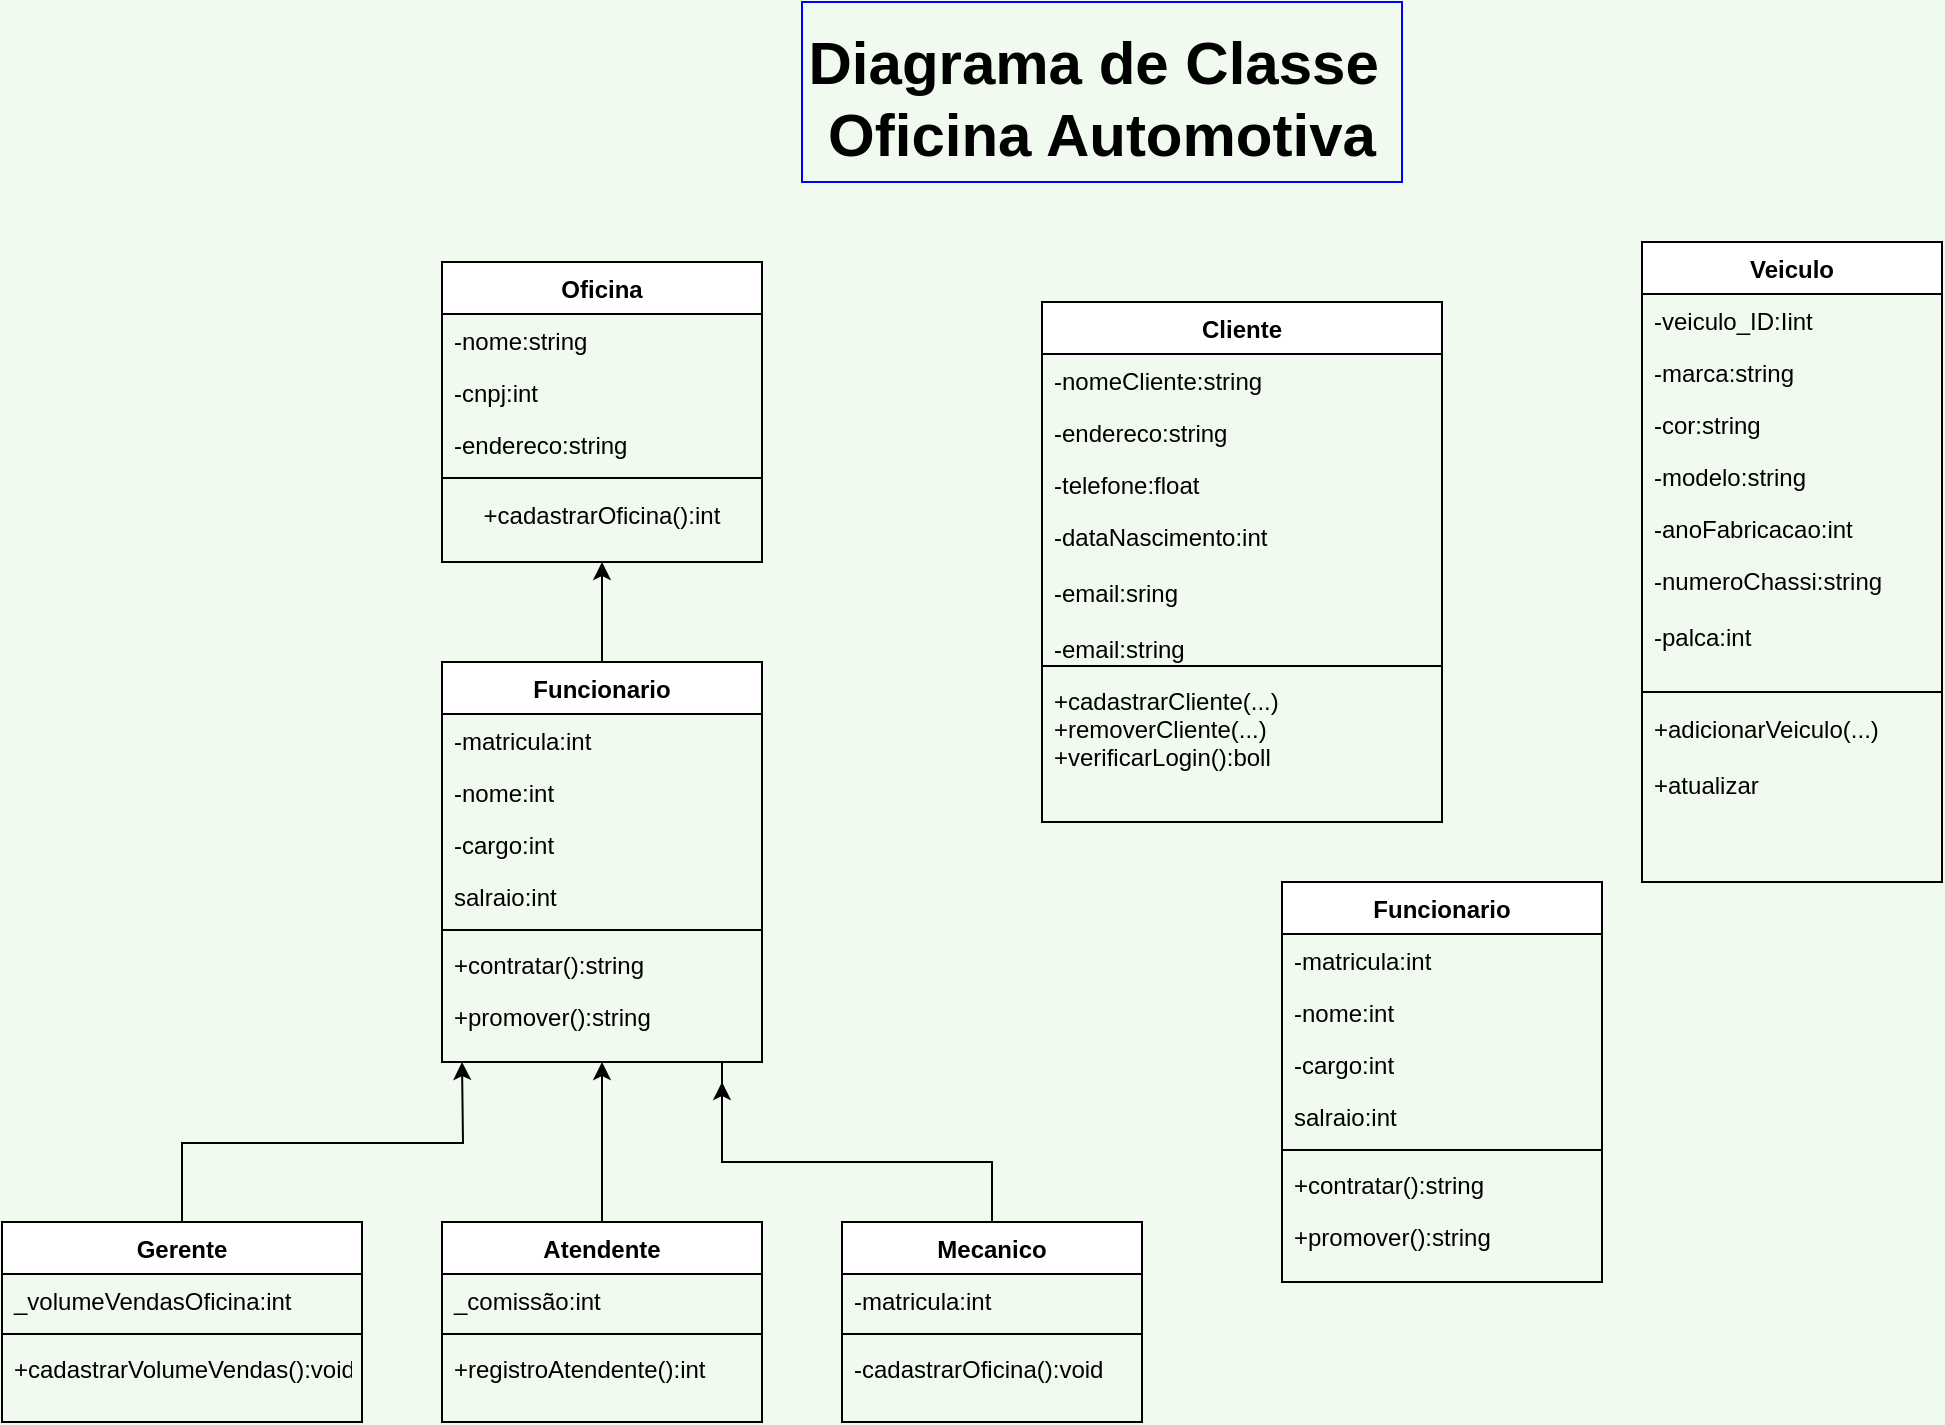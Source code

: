 <mxfile version="17.2.4" type="github">
  <diagram id="RZBq1uMww3y7u_asAbSS" name="Page-1">
    <mxGraphModel dx="868" dy="1619" grid="1" gridSize="10" guides="0" tooltips="1" connect="1" arrows="1" fold="1" page="1" pageScale="1" pageWidth="827" pageHeight="1169" background="#F1FAEE" math="0" shadow="0">
      <root>
        <object label="" oficina="" id="0">
          <mxCell />
        </object>
        <mxCell id="1" parent="0" />
        <mxCell id="aCNo5_MCbhOfw-RDRD6Q-75" value="Diagrama de Classe &#xa;Oficina Automotiva" style="text;align=center;fontStyle=1;verticalAlign=middle;spacingLeft=3;spacingRight=3;strokeColor=#0000FF;rotatable=0;points=[[0,0.5],[1,0.5]];portConstraint=eastwest;fontSize=30;fontColor=#000000;" parent="1" vertex="1">
          <mxGeometry x="460" y="-10" width="300" height="90" as="geometry" />
        </mxCell>
        <mxCell id="cCR9N0uC-qMVrNmAFpcq-2" value="Oficina" style="swimlane;fontStyle=1;align=center;verticalAlign=top;childLayout=stackLayout;horizontal=1;startSize=26;horizontalStack=0;resizeParent=1;resizeLast=0;collapsible=1;marginBottom=0;rounded=0;shadow=0;strokeWidth=1;" parent="1" vertex="1">
          <mxGeometry x="280" y="120" width="160" height="150" as="geometry">
            <mxRectangle x="550" y="140" width="160" height="26" as="alternateBounds" />
          </mxGeometry>
        </mxCell>
        <mxCell id="cCR9N0uC-qMVrNmAFpcq-3" value="-nome:string" style="text;align=left;verticalAlign=top;spacingLeft=4;spacingRight=4;overflow=hidden;rotatable=0;points=[[0,0.5],[1,0.5]];portConstraint=eastwest;" parent="cCR9N0uC-qMVrNmAFpcq-2" vertex="1">
          <mxGeometry y="26" width="160" height="26" as="geometry" />
        </mxCell>
        <mxCell id="cCR9N0uC-qMVrNmAFpcq-4" value="-cnpj:int" style="text;align=left;verticalAlign=top;spacingLeft=4;spacingRight=4;overflow=hidden;rotatable=0;points=[[0,0.5],[1,0.5]];portConstraint=eastwest;rounded=0;shadow=0;html=0;" parent="cCR9N0uC-qMVrNmAFpcq-2" vertex="1">
          <mxGeometry y="52" width="160" height="26" as="geometry" />
        </mxCell>
        <mxCell id="cCR9N0uC-qMVrNmAFpcq-5" value="-endereco:string" style="text;align=left;verticalAlign=top;spacingLeft=4;spacingRight=4;overflow=hidden;rotatable=0;points=[[0,0.5],[1,0.5]];portConstraint=eastwest;rounded=0;shadow=0;html=0;" parent="cCR9N0uC-qMVrNmAFpcq-2" vertex="1">
          <mxGeometry y="78" width="160" height="26" as="geometry" />
        </mxCell>
        <mxCell id="cCR9N0uC-qMVrNmAFpcq-7" value="" style="line;html=1;strokeWidth=1;align=left;verticalAlign=middle;spacingTop=-1;spacingLeft=3;spacingRight=3;rotatable=0;labelPosition=right;points=[];portConstraint=eastwest;" parent="cCR9N0uC-qMVrNmAFpcq-2" vertex="1">
          <mxGeometry y="104" width="160" height="8" as="geometry" />
        </mxCell>
        <mxCell id="cCR9N0uC-qMVrNmAFpcq-10" value="+cadastrarOficina():int" style="text;html=1;strokeColor=none;fillColor=none;align=center;verticalAlign=middle;whiteSpace=wrap;rounded=0;" parent="cCR9N0uC-qMVrNmAFpcq-2" vertex="1">
          <mxGeometry y="112" width="160" height="30" as="geometry" />
        </mxCell>
        <mxCell id="1zxtv4SdAcscboItieq_-1" style="edgeStyle=orthogonalEdgeStyle;rounded=0;orthogonalLoop=1;jettySize=auto;html=1;entryX=0.5;entryY=1;entryDx=0;entryDy=0;fontSize=30;" edge="1" parent="1" source="cCR9N0uC-qMVrNmAFpcq-11" target="cCR9N0uC-qMVrNmAFpcq-2">
          <mxGeometry relative="1" as="geometry" />
        </mxCell>
        <mxCell id="cCR9N0uC-qMVrNmAFpcq-11" value="Funcionario" style="swimlane;fontStyle=1;align=center;verticalAlign=top;childLayout=stackLayout;horizontal=1;startSize=26;horizontalStack=0;resizeParent=1;resizeLast=0;collapsible=1;marginBottom=0;rounded=0;shadow=0;strokeWidth=1;" parent="1" vertex="1">
          <mxGeometry x="280" y="320" width="160" height="200" as="geometry">
            <mxRectangle x="550" y="140" width="160" height="26" as="alternateBounds" />
          </mxGeometry>
        </mxCell>
        <mxCell id="cCR9N0uC-qMVrNmAFpcq-12" value="-matricula:int&#xa;&#xa;" style="text;align=left;verticalAlign=top;spacingLeft=4;spacingRight=4;overflow=hidden;rotatable=0;points=[[0,0.5],[1,0.5]];portConstraint=eastwest;" parent="cCR9N0uC-qMVrNmAFpcq-11" vertex="1">
          <mxGeometry y="26" width="160" height="26" as="geometry" />
        </mxCell>
        <mxCell id="cCR9N0uC-qMVrNmAFpcq-13" value="-nome:int" style="text;align=left;verticalAlign=top;spacingLeft=4;spacingRight=4;overflow=hidden;rotatable=0;points=[[0,0.5],[1,0.5]];portConstraint=eastwest;rounded=0;shadow=0;html=0;" parent="cCR9N0uC-qMVrNmAFpcq-11" vertex="1">
          <mxGeometry y="52" width="160" height="26" as="geometry" />
        </mxCell>
        <mxCell id="cCR9N0uC-qMVrNmAFpcq-14" value="-cargo:int" style="text;align=left;verticalAlign=top;spacingLeft=4;spacingRight=4;overflow=hidden;rotatable=0;points=[[0,0.5],[1,0.5]];portConstraint=eastwest;rounded=0;shadow=0;html=0;" parent="cCR9N0uC-qMVrNmAFpcq-11" vertex="1">
          <mxGeometry y="78" width="160" height="26" as="geometry" />
        </mxCell>
        <mxCell id="cCR9N0uC-qMVrNmAFpcq-15" value="salraio:int" style="text;align=left;verticalAlign=top;spacingLeft=4;spacingRight=4;overflow=hidden;rotatable=0;points=[[0,0.5],[1,0.5]];portConstraint=eastwest;rounded=0;shadow=0;html=0;textDirection=ltr;" parent="cCR9N0uC-qMVrNmAFpcq-11" vertex="1">
          <mxGeometry y="104" width="160" height="26" as="geometry" />
        </mxCell>
        <mxCell id="cCR9N0uC-qMVrNmAFpcq-16" value="" style="line;html=1;strokeWidth=1;align=left;verticalAlign=middle;spacingTop=-1;spacingLeft=3;spacingRight=3;rotatable=0;labelPosition=right;points=[];portConstraint=eastwest;" parent="cCR9N0uC-qMVrNmAFpcq-11" vertex="1">
          <mxGeometry y="130" width="160" height="8" as="geometry" />
        </mxCell>
        <mxCell id="cCR9N0uC-qMVrNmAFpcq-17" value="+contratar():string" style="text;align=left;verticalAlign=top;spacingLeft=4;spacingRight=4;overflow=hidden;rotatable=0;points=[[0,0.5],[1,0.5]];portConstraint=eastwest;" parent="cCR9N0uC-qMVrNmAFpcq-11" vertex="1">
          <mxGeometry y="138" width="160" height="26" as="geometry" />
        </mxCell>
        <mxCell id="cCR9N0uC-qMVrNmAFpcq-18" value="+promover():string" style="text;align=left;verticalAlign=top;spacingLeft=4;spacingRight=4;overflow=hidden;rotatable=0;points=[[0,0.5],[1,0.5]];portConstraint=eastwest;" parent="cCR9N0uC-qMVrNmAFpcq-11" vertex="1">
          <mxGeometry y="164" width="160" height="26" as="geometry" />
        </mxCell>
        <mxCell id="1zxtv4SdAcscboItieq_-2" style="edgeStyle=orthogonalEdgeStyle;rounded=0;orthogonalLoop=1;jettySize=auto;html=1;exitX=0.5;exitY=0;exitDx=0;exitDy=0;fontSize=30;" edge="1" parent="1" source="cCR9N0uC-qMVrNmAFpcq-20">
          <mxGeometry relative="1" as="geometry">
            <mxPoint x="290" y="520" as="targetPoint" />
          </mxGeometry>
        </mxCell>
        <mxCell id="cCR9N0uC-qMVrNmAFpcq-20" value="Gerente" style="swimlane;fontStyle=1;align=center;verticalAlign=top;childLayout=stackLayout;horizontal=1;startSize=26;horizontalStack=0;resizeParent=1;resizeLast=0;collapsible=1;marginBottom=0;rounded=0;shadow=0;strokeWidth=1;" parent="1" vertex="1">
          <mxGeometry x="60" y="600" width="180" height="100" as="geometry">
            <mxRectangle x="550" y="140" width="160" height="26" as="alternateBounds" />
          </mxGeometry>
        </mxCell>
        <mxCell id="cCR9N0uC-qMVrNmAFpcq-21" value="_volumeVendasOficina:int" style="text;align=left;verticalAlign=top;spacingLeft=4;spacingRight=4;overflow=hidden;rotatable=0;points=[[0,0.5],[1,0.5]];portConstraint=eastwest;" parent="cCR9N0uC-qMVrNmAFpcq-20" vertex="1">
          <mxGeometry y="26" width="180" height="26" as="geometry" />
        </mxCell>
        <mxCell id="cCR9N0uC-qMVrNmAFpcq-25" value="" style="line;html=1;strokeWidth=1;align=left;verticalAlign=middle;spacingTop=-1;spacingLeft=3;spacingRight=3;rotatable=0;labelPosition=right;points=[];portConstraint=eastwest;" parent="cCR9N0uC-qMVrNmAFpcq-20" vertex="1">
          <mxGeometry y="52" width="180" height="8" as="geometry" />
        </mxCell>
        <mxCell id="cCR9N0uC-qMVrNmAFpcq-26" value="+cadastrarVolumeVendas():void" style="text;align=left;verticalAlign=top;spacingLeft=4;spacingRight=4;overflow=hidden;rotatable=0;points=[[0,0.5],[1,0.5]];portConstraint=eastwest;" parent="cCR9N0uC-qMVrNmAFpcq-20" vertex="1">
          <mxGeometry y="60" width="180" height="26" as="geometry" />
        </mxCell>
        <mxCell id="1zxtv4SdAcscboItieq_-3" style="edgeStyle=orthogonalEdgeStyle;rounded=0;orthogonalLoop=1;jettySize=auto;html=1;entryX=0.5;entryY=1;entryDx=0;entryDy=0;fontSize=30;" edge="1" parent="1" source="cCR9N0uC-qMVrNmAFpcq-28" target="cCR9N0uC-qMVrNmAFpcq-11">
          <mxGeometry relative="1" as="geometry" />
        </mxCell>
        <mxCell id="cCR9N0uC-qMVrNmAFpcq-28" value="Atendente" style="swimlane;fontStyle=1;align=center;verticalAlign=top;childLayout=stackLayout;horizontal=1;startSize=26;horizontalStack=0;resizeParent=1;resizeLast=0;collapsible=1;marginBottom=0;rounded=0;shadow=0;strokeWidth=1;" parent="1" vertex="1">
          <mxGeometry x="280" y="600" width="160" height="100" as="geometry">
            <mxRectangle x="550" y="140" width="160" height="26" as="alternateBounds" />
          </mxGeometry>
        </mxCell>
        <mxCell id="cCR9N0uC-qMVrNmAFpcq-32" value="_comissão:int" style="text;align=left;verticalAlign=top;spacingLeft=4;spacingRight=4;overflow=hidden;rotatable=0;points=[[0,0.5],[1,0.5]];portConstraint=eastwest;rounded=0;shadow=0;html=0;textDirection=ltr;" parent="cCR9N0uC-qMVrNmAFpcq-28" vertex="1">
          <mxGeometry y="26" width="160" height="26" as="geometry" />
        </mxCell>
        <mxCell id="cCR9N0uC-qMVrNmAFpcq-33" value="" style="line;html=1;strokeWidth=1;align=left;verticalAlign=middle;spacingTop=-1;spacingLeft=3;spacingRight=3;rotatable=0;labelPosition=right;points=[];portConstraint=eastwest;" parent="cCR9N0uC-qMVrNmAFpcq-28" vertex="1">
          <mxGeometry y="52" width="160" height="8" as="geometry" />
        </mxCell>
        <mxCell id="cCR9N0uC-qMVrNmAFpcq-34" value="+registroAtendente():int" style="text;align=left;verticalAlign=top;spacingLeft=4;spacingRight=4;overflow=hidden;rotatable=0;points=[[0,0.5],[1,0.5]];portConstraint=eastwest;" parent="cCR9N0uC-qMVrNmAFpcq-28" vertex="1">
          <mxGeometry y="60" width="160" height="26" as="geometry" />
        </mxCell>
        <mxCell id="1zxtv4SdAcscboItieq_-6" style="edgeStyle=orthogonalEdgeStyle;rounded=0;orthogonalLoop=1;jettySize=auto;html=1;fontSize=30;startArrow=none;" edge="1" parent="1">
          <mxGeometry relative="1" as="geometry">
            <mxPoint x="420" y="530" as="targetPoint" />
            <mxPoint x="420" y="540" as="sourcePoint" />
            <Array as="points">
              <mxPoint x="420" y="530" />
            </Array>
          </mxGeometry>
        </mxCell>
        <mxCell id="cCR9N0uC-qMVrNmAFpcq-36" value="Mecanico" style="swimlane;fontStyle=1;align=center;verticalAlign=top;childLayout=stackLayout;horizontal=1;startSize=26;horizontalStack=0;resizeParent=1;resizeLast=0;collapsible=1;marginBottom=0;rounded=0;shadow=0;strokeWidth=1;" parent="1" vertex="1">
          <mxGeometry x="480" y="600" width="150" height="100" as="geometry">
            <mxRectangle x="550" y="140" width="160" height="26" as="alternateBounds" />
          </mxGeometry>
        </mxCell>
        <mxCell id="cCR9N0uC-qMVrNmAFpcq-37" value="-matricula:int&#xa;&#xa;" style="text;align=left;verticalAlign=top;spacingLeft=4;spacingRight=4;overflow=hidden;rotatable=0;points=[[0,0.5],[1,0.5]];portConstraint=eastwest;" parent="cCR9N0uC-qMVrNmAFpcq-36" vertex="1">
          <mxGeometry y="26" width="150" height="26" as="geometry" />
        </mxCell>
        <mxCell id="cCR9N0uC-qMVrNmAFpcq-41" value="" style="line;html=1;strokeWidth=1;align=left;verticalAlign=middle;spacingTop=-1;spacingLeft=3;spacingRight=3;rotatable=0;labelPosition=right;points=[];portConstraint=eastwest;" parent="cCR9N0uC-qMVrNmAFpcq-36" vertex="1">
          <mxGeometry y="52" width="150" height="8" as="geometry" />
        </mxCell>
        <mxCell id="cCR9N0uC-qMVrNmAFpcq-42" value="-cadastrarOficina():void" style="text;align=left;verticalAlign=top;spacingLeft=4;spacingRight=4;overflow=hidden;rotatable=0;points=[[0,0.5],[1,0.5]];portConstraint=eastwest;" parent="cCR9N0uC-qMVrNmAFpcq-36" vertex="1">
          <mxGeometry y="60" width="150" height="26" as="geometry" />
        </mxCell>
        <mxCell id="1zxtv4SdAcscboItieq_-7" value="" style="edgeStyle=orthogonalEdgeStyle;rounded=0;orthogonalLoop=1;jettySize=auto;html=1;fontSize=30;endArrow=none;" edge="1" parent="1" source="cCR9N0uC-qMVrNmAFpcq-36">
          <mxGeometry relative="1" as="geometry">
            <mxPoint x="420" y="520" as="targetPoint" />
            <mxPoint x="555" y="600" as="sourcePoint" />
            <Array as="points">
              <mxPoint x="555" y="570" />
              <mxPoint x="420" y="570" />
            </Array>
          </mxGeometry>
        </mxCell>
        <mxCell id="1zxtv4SdAcscboItieq_-8" value="Cliente" style="swimlane;fontStyle=1;align=center;verticalAlign=top;childLayout=stackLayout;horizontal=1;startSize=26;horizontalStack=0;resizeParent=1;resizeLast=0;collapsible=1;marginBottom=0;rounded=0;shadow=0;strokeWidth=1;" vertex="1" parent="1">
          <mxGeometry x="580" y="140" width="200" height="260" as="geometry">
            <mxRectangle x="550" y="140" width="160" height="26" as="alternateBounds" />
          </mxGeometry>
        </mxCell>
        <mxCell id="1zxtv4SdAcscboItieq_-9" value="-nomeCliente:string" style="text;align=left;verticalAlign=top;spacingLeft=4;spacingRight=4;overflow=hidden;rotatable=0;points=[[0,0.5],[1,0.5]];portConstraint=eastwest;" vertex="1" parent="1zxtv4SdAcscboItieq_-8">
          <mxGeometry y="26" width="200" height="26" as="geometry" />
        </mxCell>
        <mxCell id="1zxtv4SdAcscboItieq_-10" value="-endereco:string" style="text;align=left;verticalAlign=top;spacingLeft=4;spacingRight=4;overflow=hidden;rotatable=0;points=[[0,0.5],[1,0.5]];portConstraint=eastwest;rounded=0;shadow=0;html=0;" vertex="1" parent="1zxtv4SdAcscboItieq_-8">
          <mxGeometry y="52" width="200" height="26" as="geometry" />
        </mxCell>
        <mxCell id="1zxtv4SdAcscboItieq_-11" value="-telefone:float" style="text;align=left;verticalAlign=top;spacingLeft=4;spacingRight=4;overflow=hidden;rotatable=0;points=[[0,0.5],[1,0.5]];portConstraint=eastwest;rounded=0;shadow=0;html=0;" vertex="1" parent="1zxtv4SdAcscboItieq_-8">
          <mxGeometry y="78" width="200" height="26" as="geometry" />
        </mxCell>
        <mxCell id="1zxtv4SdAcscboItieq_-12" value="-dataNascimento:int&#xa;&#xa;-email:sring&#xa;&#xa;-email:string" style="text;align=left;verticalAlign=top;spacingLeft=4;spacingRight=4;overflow=hidden;rotatable=0;points=[[0,0.5],[1,0.5]];portConstraint=eastwest;rounded=0;shadow=0;html=0;textDirection=ltr;" vertex="1" parent="1zxtv4SdAcscboItieq_-8">
          <mxGeometry y="104" width="200" height="74" as="geometry" />
        </mxCell>
        <mxCell id="1zxtv4SdAcscboItieq_-13" value="" style="line;html=1;strokeWidth=1;align=left;verticalAlign=middle;spacingTop=-1;spacingLeft=3;spacingRight=3;rotatable=0;labelPosition=right;points=[];portConstraint=eastwest;" vertex="1" parent="1zxtv4SdAcscboItieq_-8">
          <mxGeometry y="178" width="200" height="8" as="geometry" />
        </mxCell>
        <mxCell id="1zxtv4SdAcscboItieq_-33" value="+cadastrarCliente(...)&#xa;+removerCliente(...)&#xa;+verificarLogin():boll" style="text;align=left;verticalAlign=top;spacingLeft=4;spacingRight=4;overflow=hidden;rotatable=0;points=[[0,0.5],[1,0.5]];portConstraint=eastwest;" vertex="1" parent="1zxtv4SdAcscboItieq_-8">
          <mxGeometry y="186" width="200" height="64" as="geometry" />
        </mxCell>
        <mxCell id="1zxtv4SdAcscboItieq_-16" value="Funcionario" style="swimlane;fontStyle=1;align=center;verticalAlign=top;childLayout=stackLayout;horizontal=1;startSize=26;horizontalStack=0;resizeParent=1;resizeLast=0;collapsible=1;marginBottom=0;rounded=0;shadow=0;strokeWidth=1;" vertex="1" parent="1">
          <mxGeometry x="700" y="430" width="160" height="200" as="geometry">
            <mxRectangle x="550" y="140" width="160" height="26" as="alternateBounds" />
          </mxGeometry>
        </mxCell>
        <mxCell id="1zxtv4SdAcscboItieq_-17" value="-matricula:int&#xa;&#xa;" style="text;align=left;verticalAlign=top;spacingLeft=4;spacingRight=4;overflow=hidden;rotatable=0;points=[[0,0.5],[1,0.5]];portConstraint=eastwest;" vertex="1" parent="1zxtv4SdAcscboItieq_-16">
          <mxGeometry y="26" width="160" height="26" as="geometry" />
        </mxCell>
        <mxCell id="1zxtv4SdAcscboItieq_-18" value="-nome:int" style="text;align=left;verticalAlign=top;spacingLeft=4;spacingRight=4;overflow=hidden;rotatable=0;points=[[0,0.5],[1,0.5]];portConstraint=eastwest;rounded=0;shadow=0;html=0;" vertex="1" parent="1zxtv4SdAcscboItieq_-16">
          <mxGeometry y="52" width="160" height="26" as="geometry" />
        </mxCell>
        <mxCell id="1zxtv4SdAcscboItieq_-19" value="-cargo:int" style="text;align=left;verticalAlign=top;spacingLeft=4;spacingRight=4;overflow=hidden;rotatable=0;points=[[0,0.5],[1,0.5]];portConstraint=eastwest;rounded=0;shadow=0;html=0;" vertex="1" parent="1zxtv4SdAcscboItieq_-16">
          <mxGeometry y="78" width="160" height="26" as="geometry" />
        </mxCell>
        <mxCell id="1zxtv4SdAcscboItieq_-20" value="salraio:int" style="text;align=left;verticalAlign=top;spacingLeft=4;spacingRight=4;overflow=hidden;rotatable=0;points=[[0,0.5],[1,0.5]];portConstraint=eastwest;rounded=0;shadow=0;html=0;textDirection=ltr;" vertex="1" parent="1zxtv4SdAcscboItieq_-16">
          <mxGeometry y="104" width="160" height="26" as="geometry" />
        </mxCell>
        <mxCell id="1zxtv4SdAcscboItieq_-21" value="" style="line;html=1;strokeWidth=1;align=left;verticalAlign=middle;spacingTop=-1;spacingLeft=3;spacingRight=3;rotatable=0;labelPosition=right;points=[];portConstraint=eastwest;" vertex="1" parent="1zxtv4SdAcscboItieq_-16">
          <mxGeometry y="130" width="160" height="8" as="geometry" />
        </mxCell>
        <mxCell id="1zxtv4SdAcscboItieq_-22" value="+contratar():string" style="text;align=left;verticalAlign=top;spacingLeft=4;spacingRight=4;overflow=hidden;rotatable=0;points=[[0,0.5],[1,0.5]];portConstraint=eastwest;" vertex="1" parent="1zxtv4SdAcscboItieq_-16">
          <mxGeometry y="138" width="160" height="26" as="geometry" />
        </mxCell>
        <mxCell id="1zxtv4SdAcscboItieq_-23" value="+promover():string" style="text;align=left;verticalAlign=top;spacingLeft=4;spacingRight=4;overflow=hidden;rotatable=0;points=[[0,0.5],[1,0.5]];portConstraint=eastwest;" vertex="1" parent="1zxtv4SdAcscboItieq_-16">
          <mxGeometry y="164" width="160" height="26" as="geometry" />
        </mxCell>
        <mxCell id="1zxtv4SdAcscboItieq_-24" value="Veiculo" style="swimlane;fontStyle=1;align=center;verticalAlign=top;childLayout=stackLayout;horizontal=1;startSize=26;horizontalStack=0;resizeParent=1;resizeLast=0;collapsible=1;marginBottom=0;rounded=0;shadow=0;strokeWidth=1;" vertex="1" parent="1">
          <mxGeometry x="880" y="110" width="150" height="320" as="geometry">
            <mxRectangle x="550" y="140" width="160" height="26" as="alternateBounds" />
          </mxGeometry>
        </mxCell>
        <mxCell id="1zxtv4SdAcscboItieq_-25" value="-veiculo_ID:Iint" style="text;align=left;verticalAlign=top;spacingLeft=4;spacingRight=4;overflow=hidden;rotatable=0;points=[[0,0.5],[1,0.5]];portConstraint=eastwest;" vertex="1" parent="1zxtv4SdAcscboItieq_-24">
          <mxGeometry y="26" width="150" height="26" as="geometry" />
        </mxCell>
        <mxCell id="1zxtv4SdAcscboItieq_-26" value="-marca:string" style="text;align=left;verticalAlign=top;spacingLeft=4;spacingRight=4;overflow=hidden;rotatable=0;points=[[0,0.5],[1,0.5]];portConstraint=eastwest;rounded=0;shadow=0;html=0;" vertex="1" parent="1zxtv4SdAcscboItieq_-24">
          <mxGeometry y="52" width="150" height="26" as="geometry" />
        </mxCell>
        <mxCell id="1zxtv4SdAcscboItieq_-27" value="-cor:string" style="text;align=left;verticalAlign=top;spacingLeft=4;spacingRight=4;overflow=hidden;rotatable=0;points=[[0,0.5],[1,0.5]];portConstraint=eastwest;rounded=0;shadow=0;html=0;" vertex="1" parent="1zxtv4SdAcscboItieq_-24">
          <mxGeometry y="78" width="150" height="26" as="geometry" />
        </mxCell>
        <mxCell id="1zxtv4SdAcscboItieq_-28" value="-modelo:string" style="text;align=left;verticalAlign=top;spacingLeft=4;spacingRight=4;overflow=hidden;rotatable=0;points=[[0,0.5],[1,0.5]];portConstraint=eastwest;rounded=0;shadow=0;html=0;textDirection=ltr;" vertex="1" parent="1zxtv4SdAcscboItieq_-24">
          <mxGeometry y="104" width="150" height="26" as="geometry" />
        </mxCell>
        <mxCell id="1zxtv4SdAcscboItieq_-30" value="-anoFabricacao:int" style="text;align=left;verticalAlign=top;spacingLeft=4;spacingRight=4;overflow=hidden;rotatable=0;points=[[0,0.5],[1,0.5]];portConstraint=eastwest;" vertex="1" parent="1zxtv4SdAcscboItieq_-24">
          <mxGeometry y="130" width="150" height="26" as="geometry" />
        </mxCell>
        <mxCell id="1zxtv4SdAcscboItieq_-31" value="-numeroChassi:string&#xa;&#xa;-palca:int" style="text;align=left;verticalAlign=top;spacingLeft=4;spacingRight=4;overflow=hidden;rotatable=0;points=[[0,0.5],[1,0.5]];portConstraint=eastwest;" vertex="1" parent="1zxtv4SdAcscboItieq_-24">
          <mxGeometry y="156" width="150" height="64" as="geometry" />
        </mxCell>
        <mxCell id="1zxtv4SdAcscboItieq_-29" value="" style="line;html=1;strokeWidth=1;align=left;verticalAlign=middle;spacingTop=-1;spacingLeft=3;spacingRight=3;rotatable=0;labelPosition=right;points=[];portConstraint=eastwest;" vertex="1" parent="1zxtv4SdAcscboItieq_-24">
          <mxGeometry y="220" width="150" height="10" as="geometry" />
        </mxCell>
        <mxCell id="1zxtv4SdAcscboItieq_-35" value="+adicionarVeiculo(...)&#xa;&#xa;+atualizar" style="text;align=left;verticalAlign=top;spacingLeft=4;spacingRight=4;overflow=hidden;rotatable=0;points=[[0,0.5],[1,0.5]];portConstraint=eastwest;" vertex="1" parent="1zxtv4SdAcscboItieq_-24">
          <mxGeometry y="230" width="150" height="90" as="geometry" />
        </mxCell>
      </root>
    </mxGraphModel>
  </diagram>
</mxfile>
